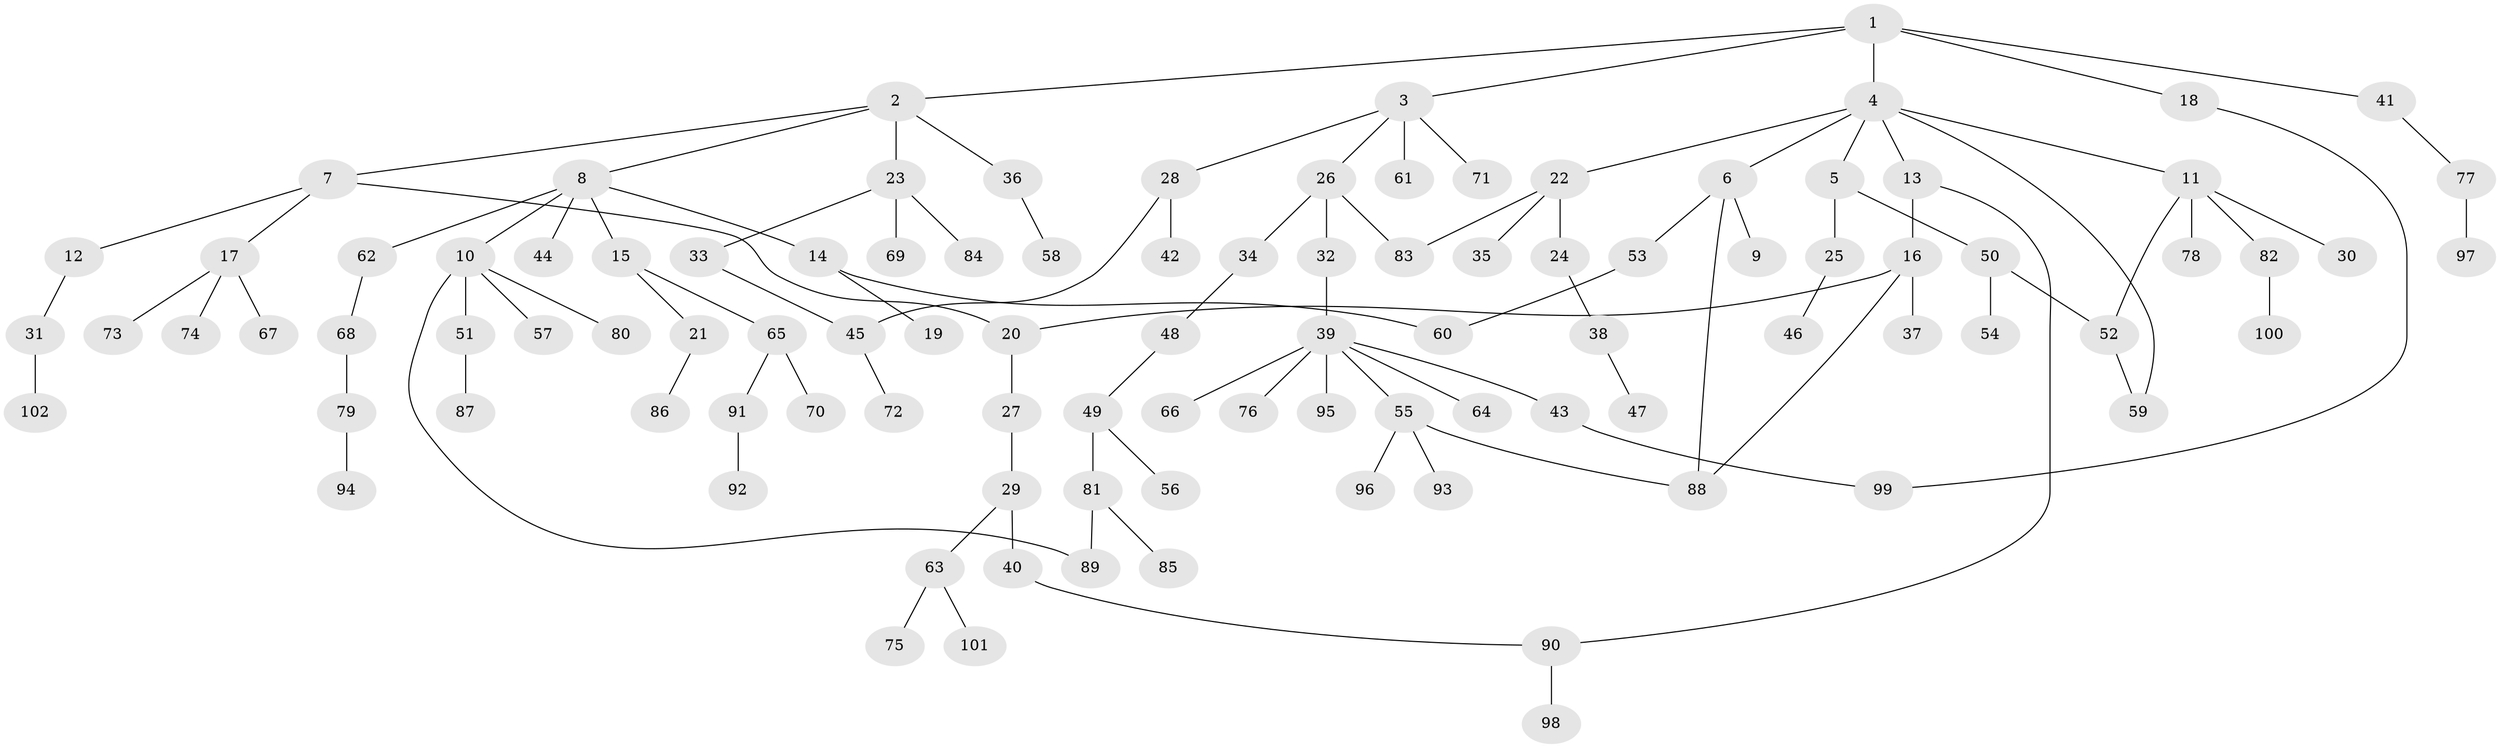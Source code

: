// coarse degree distribution, {8: 0.014084507042253521, 7: 0.04225352112676056, 3: 0.1267605633802817, 5: 0.04225352112676056, 1: 0.43661971830985913, 4: 0.056338028169014086, 2: 0.2676056338028169, 6: 0.014084507042253521}
// Generated by graph-tools (version 1.1) at 2025/41/03/06/25 10:41:26]
// undirected, 102 vertices, 112 edges
graph export_dot {
graph [start="1"]
  node [color=gray90,style=filled];
  1;
  2;
  3;
  4;
  5;
  6;
  7;
  8;
  9;
  10;
  11;
  12;
  13;
  14;
  15;
  16;
  17;
  18;
  19;
  20;
  21;
  22;
  23;
  24;
  25;
  26;
  27;
  28;
  29;
  30;
  31;
  32;
  33;
  34;
  35;
  36;
  37;
  38;
  39;
  40;
  41;
  42;
  43;
  44;
  45;
  46;
  47;
  48;
  49;
  50;
  51;
  52;
  53;
  54;
  55;
  56;
  57;
  58;
  59;
  60;
  61;
  62;
  63;
  64;
  65;
  66;
  67;
  68;
  69;
  70;
  71;
  72;
  73;
  74;
  75;
  76;
  77;
  78;
  79;
  80;
  81;
  82;
  83;
  84;
  85;
  86;
  87;
  88;
  89;
  90;
  91;
  92;
  93;
  94;
  95;
  96;
  97;
  98;
  99;
  100;
  101;
  102;
  1 -- 2;
  1 -- 3;
  1 -- 4;
  1 -- 18;
  1 -- 41;
  2 -- 7;
  2 -- 8;
  2 -- 23;
  2 -- 36;
  3 -- 26;
  3 -- 28;
  3 -- 61;
  3 -- 71;
  4 -- 5;
  4 -- 6;
  4 -- 11;
  4 -- 13;
  4 -- 22;
  4 -- 59;
  5 -- 25;
  5 -- 50;
  6 -- 9;
  6 -- 53;
  6 -- 88;
  7 -- 12;
  7 -- 17;
  7 -- 20;
  8 -- 10;
  8 -- 14;
  8 -- 15;
  8 -- 44;
  8 -- 62;
  10 -- 51;
  10 -- 57;
  10 -- 80;
  10 -- 89;
  11 -- 30;
  11 -- 52;
  11 -- 78;
  11 -- 82;
  12 -- 31;
  13 -- 16;
  13 -- 90;
  14 -- 19;
  14 -- 60;
  15 -- 21;
  15 -- 65;
  16 -- 20;
  16 -- 37;
  16 -- 88;
  17 -- 67;
  17 -- 73;
  17 -- 74;
  18 -- 99;
  20 -- 27;
  21 -- 86;
  22 -- 24;
  22 -- 35;
  22 -- 83;
  23 -- 33;
  23 -- 69;
  23 -- 84;
  24 -- 38;
  25 -- 46;
  26 -- 32;
  26 -- 34;
  26 -- 83;
  27 -- 29;
  28 -- 42;
  28 -- 45;
  29 -- 40;
  29 -- 63;
  31 -- 102;
  32 -- 39;
  33 -- 45;
  34 -- 48;
  36 -- 58;
  38 -- 47;
  39 -- 43;
  39 -- 55;
  39 -- 64;
  39 -- 66;
  39 -- 76;
  39 -- 95;
  40 -- 90;
  41 -- 77;
  43 -- 99;
  45 -- 72;
  48 -- 49;
  49 -- 56;
  49 -- 81;
  50 -- 54;
  50 -- 52;
  51 -- 87;
  52 -- 59;
  53 -- 60;
  55 -- 88;
  55 -- 93;
  55 -- 96;
  62 -- 68;
  63 -- 75;
  63 -- 101;
  65 -- 70;
  65 -- 91;
  68 -- 79;
  77 -- 97;
  79 -- 94;
  81 -- 85;
  81 -- 89;
  82 -- 100;
  90 -- 98;
  91 -- 92;
}

